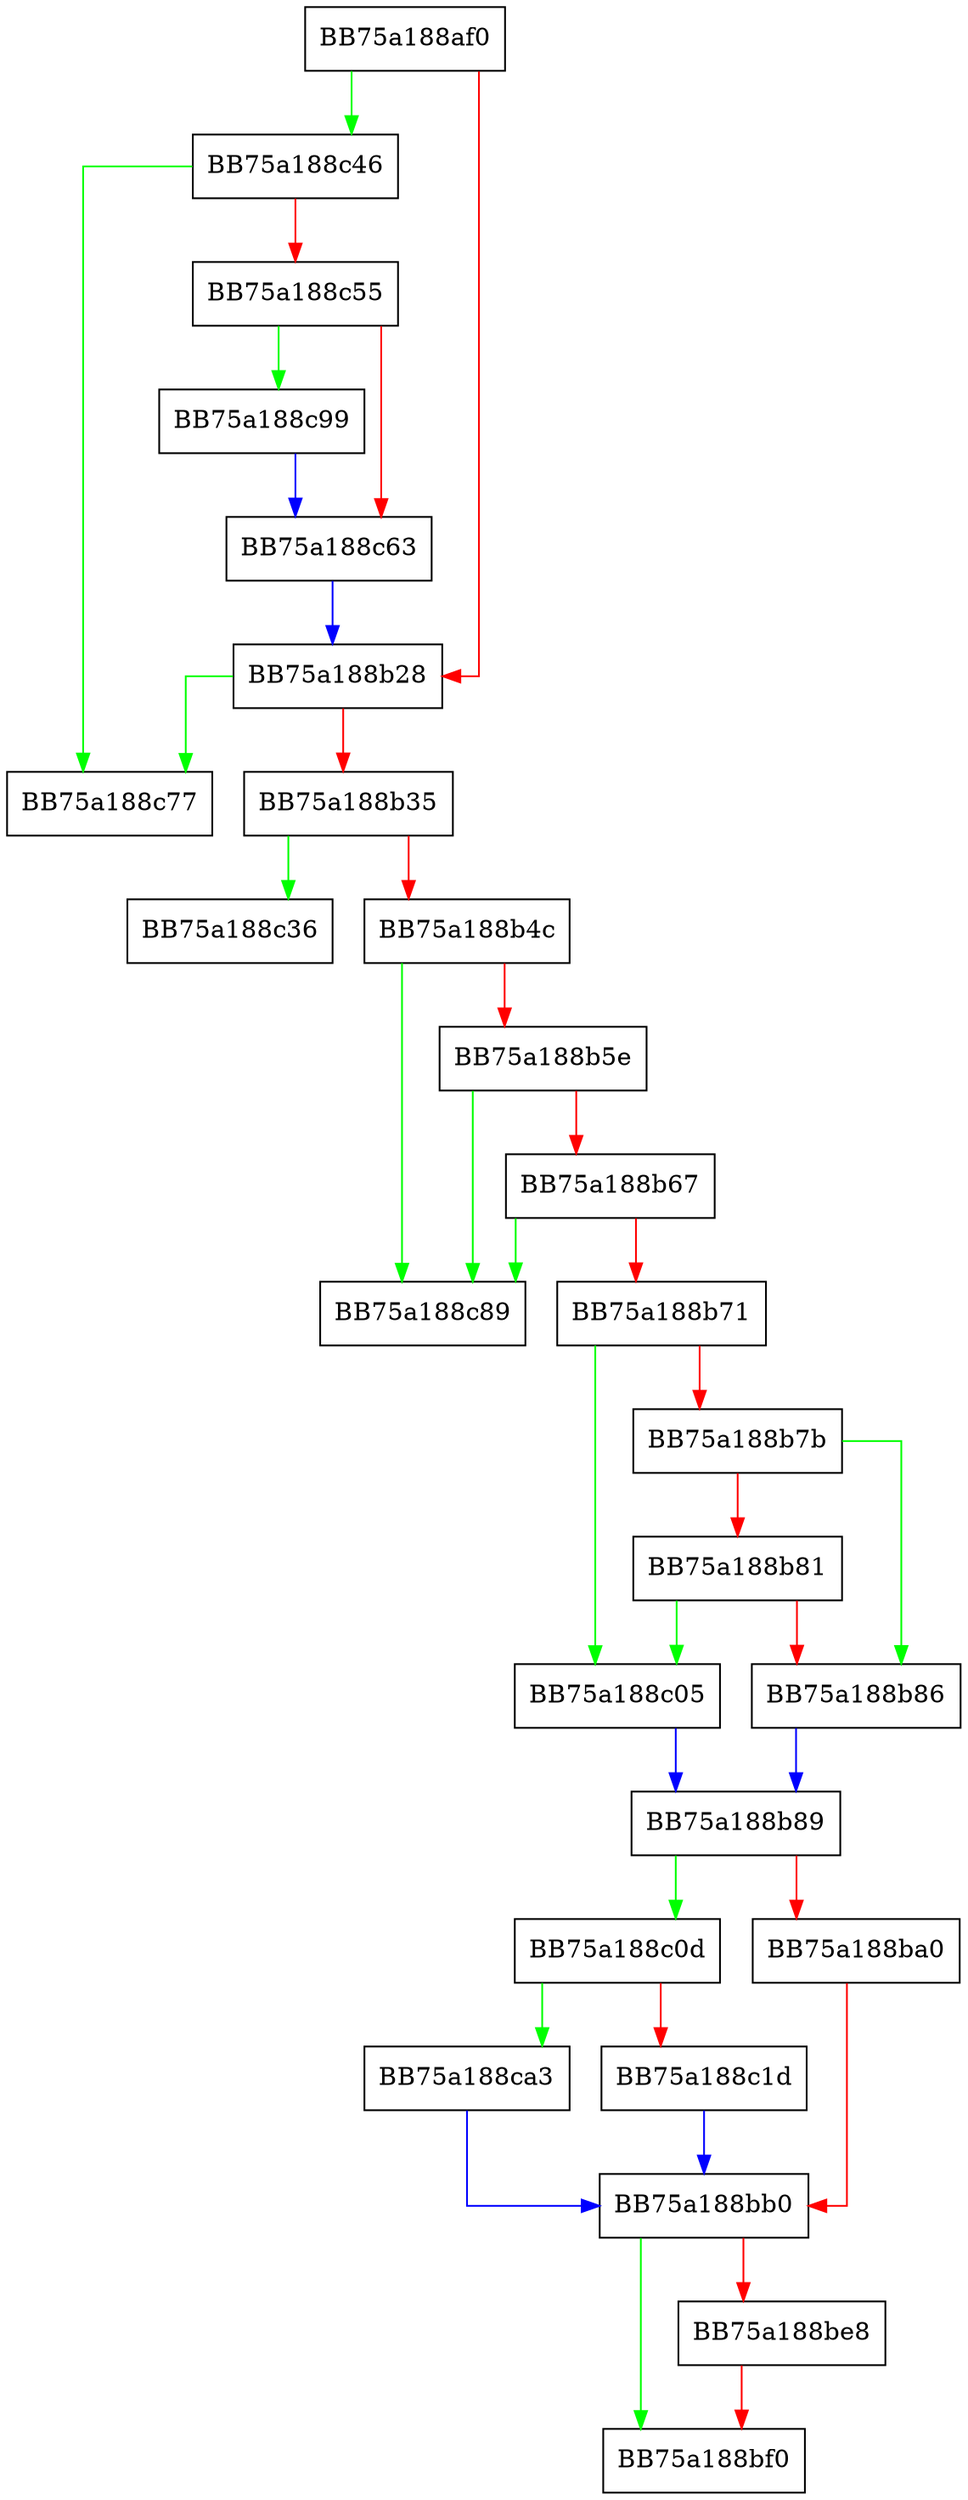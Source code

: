 digraph mp_lua_api_UfsGetMetadataBool {
  node [shape="box"];
  graph [splines=ortho];
  BB75a188af0 -> BB75a188c46 [color="green"];
  BB75a188af0 -> BB75a188b28 [color="red"];
  BB75a188b28 -> BB75a188c77 [color="green"];
  BB75a188b28 -> BB75a188b35 [color="red"];
  BB75a188b35 -> BB75a188c36 [color="green"];
  BB75a188b35 -> BB75a188b4c [color="red"];
  BB75a188b4c -> BB75a188c89 [color="green"];
  BB75a188b4c -> BB75a188b5e [color="red"];
  BB75a188b5e -> BB75a188c89 [color="green"];
  BB75a188b5e -> BB75a188b67 [color="red"];
  BB75a188b67 -> BB75a188c89 [color="green"];
  BB75a188b67 -> BB75a188b71 [color="red"];
  BB75a188b71 -> BB75a188c05 [color="green"];
  BB75a188b71 -> BB75a188b7b [color="red"];
  BB75a188b7b -> BB75a188b86 [color="green"];
  BB75a188b7b -> BB75a188b81 [color="red"];
  BB75a188b81 -> BB75a188c05 [color="green"];
  BB75a188b81 -> BB75a188b86 [color="red"];
  BB75a188b86 -> BB75a188b89 [color="blue"];
  BB75a188b89 -> BB75a188c0d [color="green"];
  BB75a188b89 -> BB75a188ba0 [color="red"];
  BB75a188ba0 -> BB75a188bb0 [color="red"];
  BB75a188bb0 -> BB75a188bf0 [color="green"];
  BB75a188bb0 -> BB75a188be8 [color="red"];
  BB75a188be8 -> BB75a188bf0 [color="red"];
  BB75a188c05 -> BB75a188b89 [color="blue"];
  BB75a188c0d -> BB75a188ca3 [color="green"];
  BB75a188c0d -> BB75a188c1d [color="red"];
  BB75a188c1d -> BB75a188bb0 [color="blue"];
  BB75a188c46 -> BB75a188c77 [color="green"];
  BB75a188c46 -> BB75a188c55 [color="red"];
  BB75a188c55 -> BB75a188c99 [color="green"];
  BB75a188c55 -> BB75a188c63 [color="red"];
  BB75a188c63 -> BB75a188b28 [color="blue"];
  BB75a188c99 -> BB75a188c63 [color="blue"];
  BB75a188ca3 -> BB75a188bb0 [color="blue"];
}
